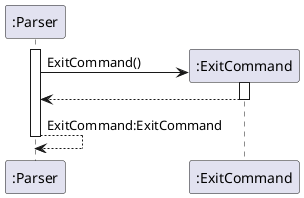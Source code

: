 @startuml
'https://plantuml.com/sequence-diagram

activate ":Parser"
create ":ExitCommand"
":Parser" -> ":ExitCommand": ExitCommand()
activate ":ExitCommand"
":Parser" <-- ":ExitCommand"
deactivate ":ExitCommand"
":Parser" --> ":Parser": ExitCommand:ExitCommand
deactivate ":Parser"
@enduml